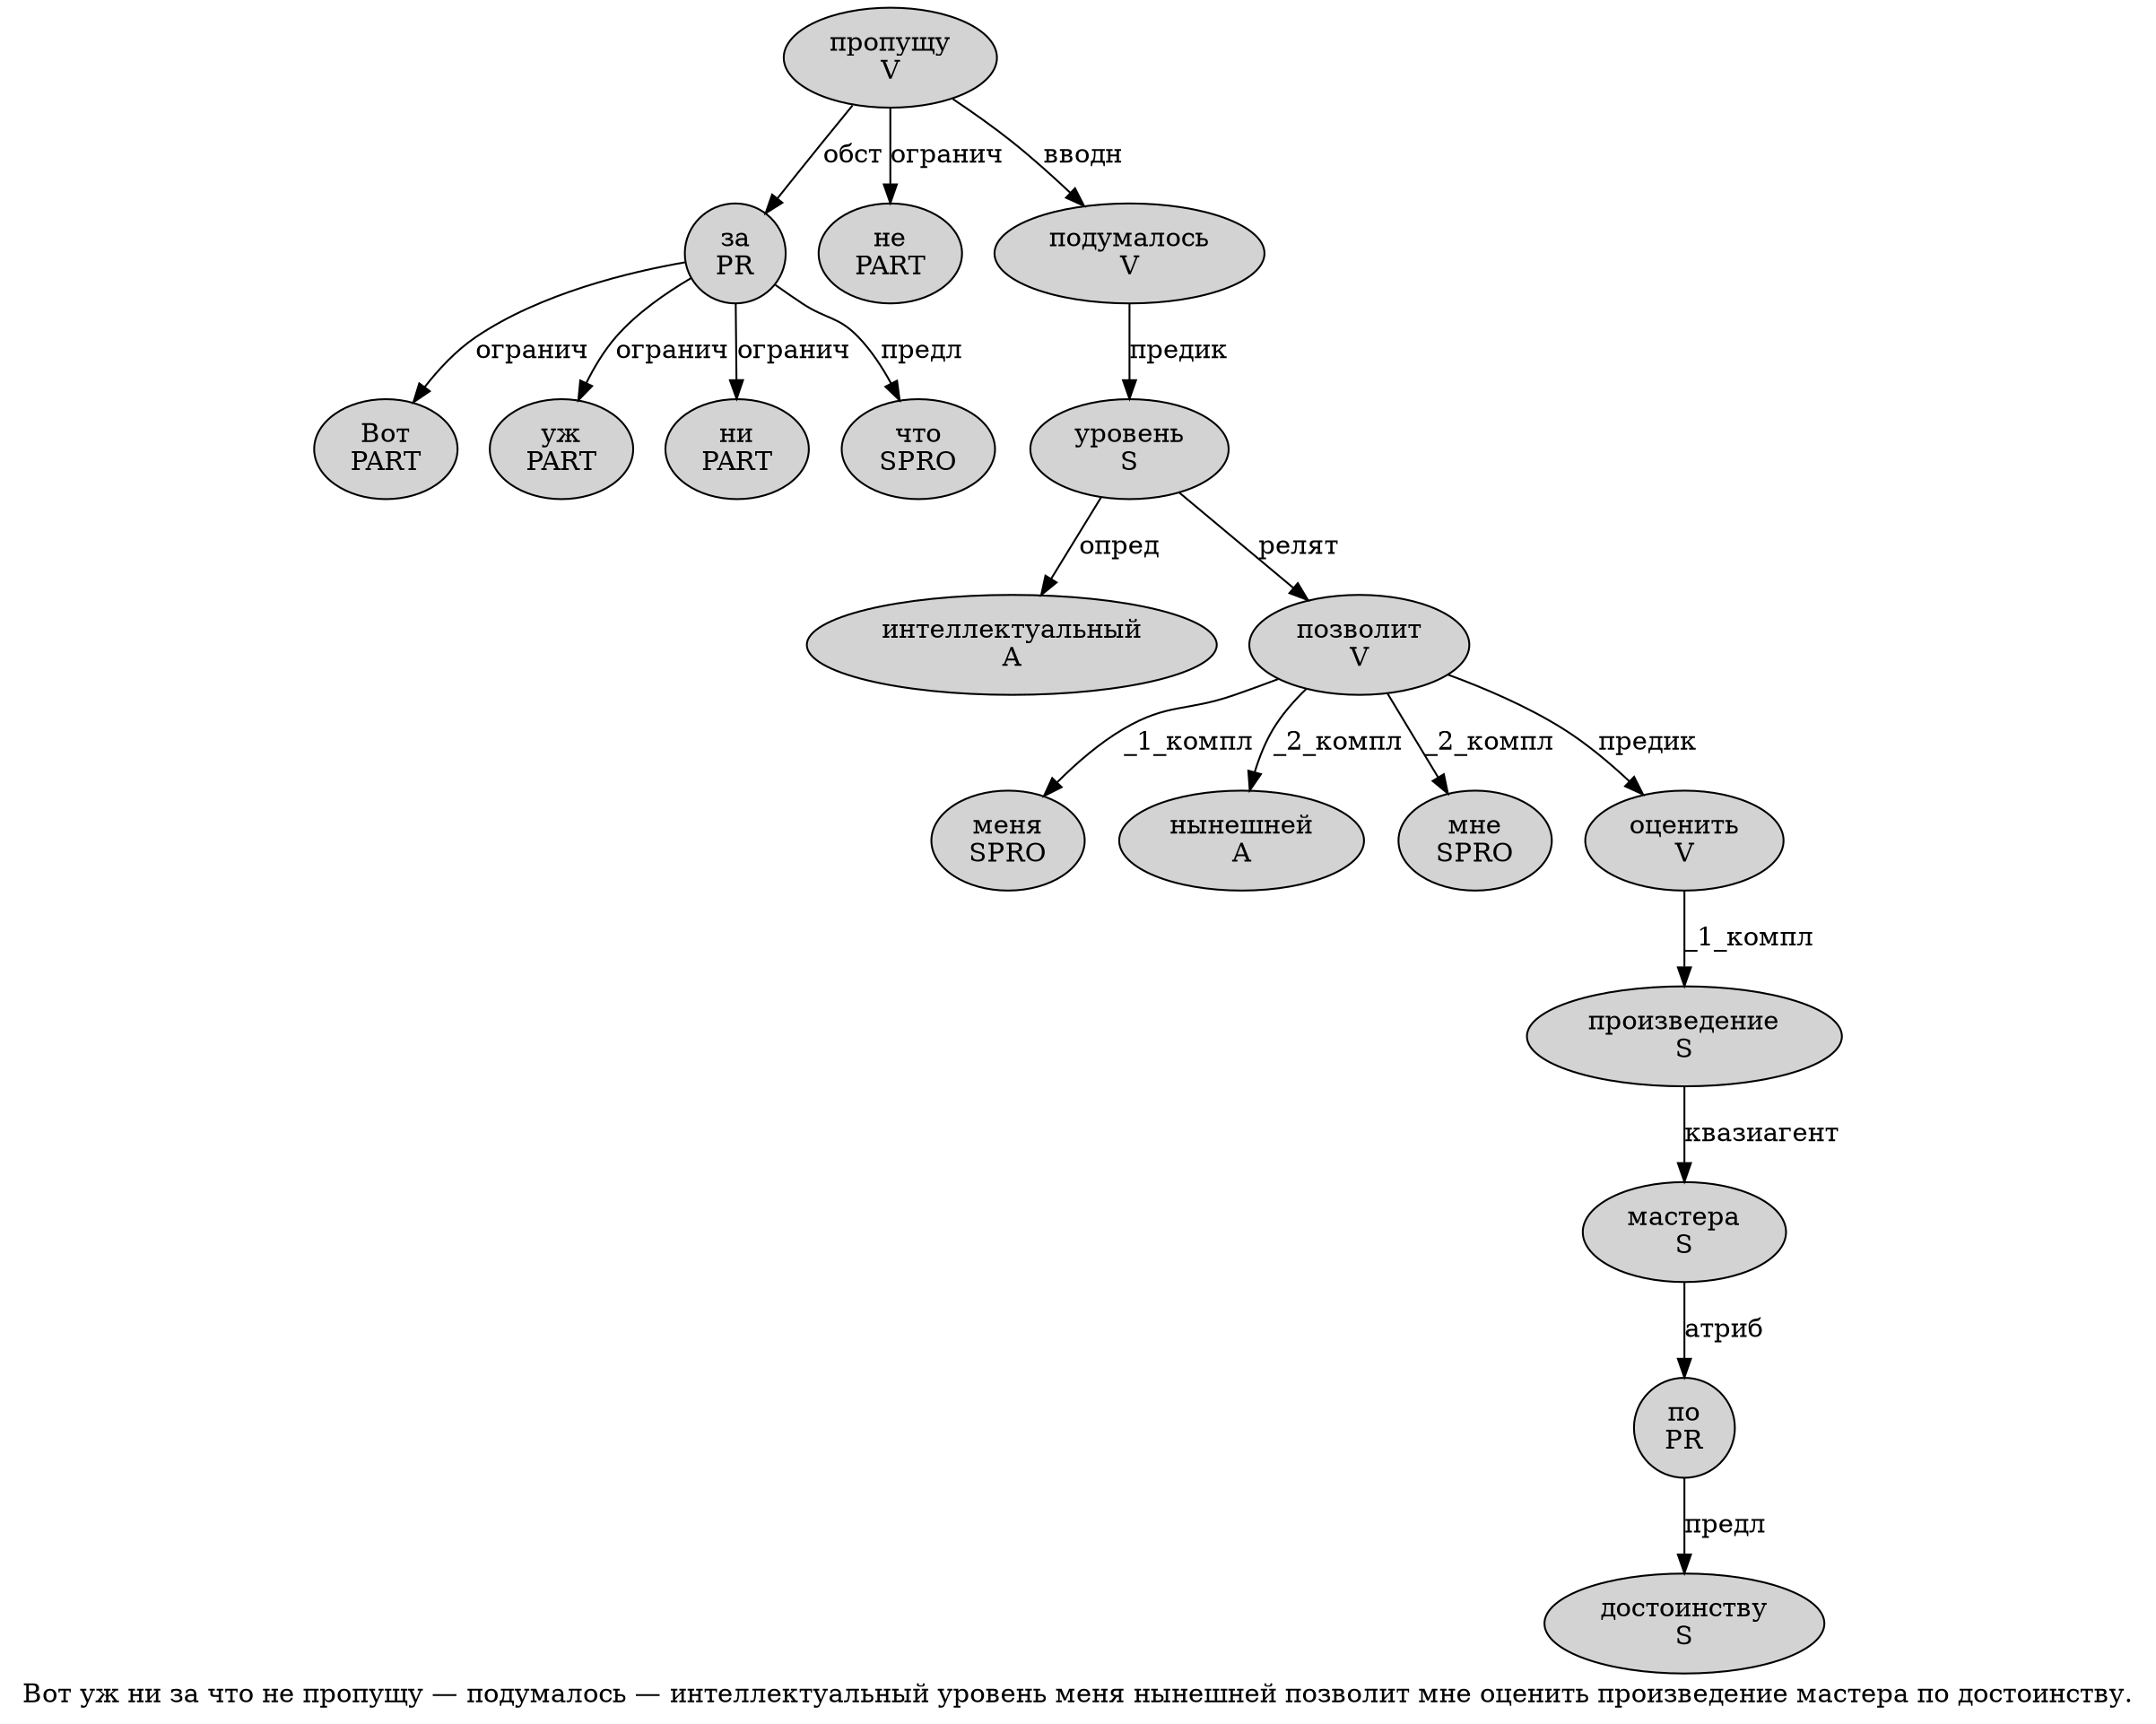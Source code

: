 digraph SENTENCE_3891 {
	graph [label="Вот уж ни за что не пропущу — подумалось — интеллектуальный уровень меня нынешней позволит мне оценить произведение мастера по достоинству."]
	node [style=filled]
		0 [label="Вот
PART" color="" fillcolor=lightgray penwidth=1 shape=ellipse]
		1 [label="уж
PART" color="" fillcolor=lightgray penwidth=1 shape=ellipse]
		2 [label="ни
PART" color="" fillcolor=lightgray penwidth=1 shape=ellipse]
		3 [label="за
PR" color="" fillcolor=lightgray penwidth=1 shape=ellipse]
		4 [label="что
SPRO" color="" fillcolor=lightgray penwidth=1 shape=ellipse]
		5 [label="не
PART" color="" fillcolor=lightgray penwidth=1 shape=ellipse]
		6 [label="пропущу
V" color="" fillcolor=lightgray penwidth=1 shape=ellipse]
		8 [label="подумалось
V" color="" fillcolor=lightgray penwidth=1 shape=ellipse]
		10 [label="интеллектуальный
A" color="" fillcolor=lightgray penwidth=1 shape=ellipse]
		11 [label="уровень
S" color="" fillcolor=lightgray penwidth=1 shape=ellipse]
		12 [label="меня
SPRO" color="" fillcolor=lightgray penwidth=1 shape=ellipse]
		13 [label="нынешней
A" color="" fillcolor=lightgray penwidth=1 shape=ellipse]
		14 [label="позволит
V" color="" fillcolor=lightgray penwidth=1 shape=ellipse]
		15 [label="мне
SPRO" color="" fillcolor=lightgray penwidth=1 shape=ellipse]
		16 [label="оценить
V" color="" fillcolor=lightgray penwidth=1 shape=ellipse]
		17 [label="произведение
S" color="" fillcolor=lightgray penwidth=1 shape=ellipse]
		18 [label="мастера
S" color="" fillcolor=lightgray penwidth=1 shape=ellipse]
		19 [label="по
PR" color="" fillcolor=lightgray penwidth=1 shape=ellipse]
		20 [label="достоинству
S" color="" fillcolor=lightgray penwidth=1 shape=ellipse]
			19 -> 20 [label="предл"]
			17 -> 18 [label="квазиагент"]
			18 -> 19 [label="атриб"]
			11 -> 10 [label="опред"]
			11 -> 14 [label="релят"]
			3 -> 0 [label="огранич"]
			3 -> 1 [label="огранич"]
			3 -> 2 [label="огранич"]
			3 -> 4 [label="предл"]
			14 -> 12 [label="_1_компл"]
			14 -> 13 [label="_2_компл"]
			14 -> 15 [label="_2_компл"]
			14 -> 16 [label="предик"]
			8 -> 11 [label="предик"]
			16 -> 17 [label="_1_компл"]
			6 -> 3 [label="обст"]
			6 -> 5 [label="огранич"]
			6 -> 8 [label="вводн"]
}